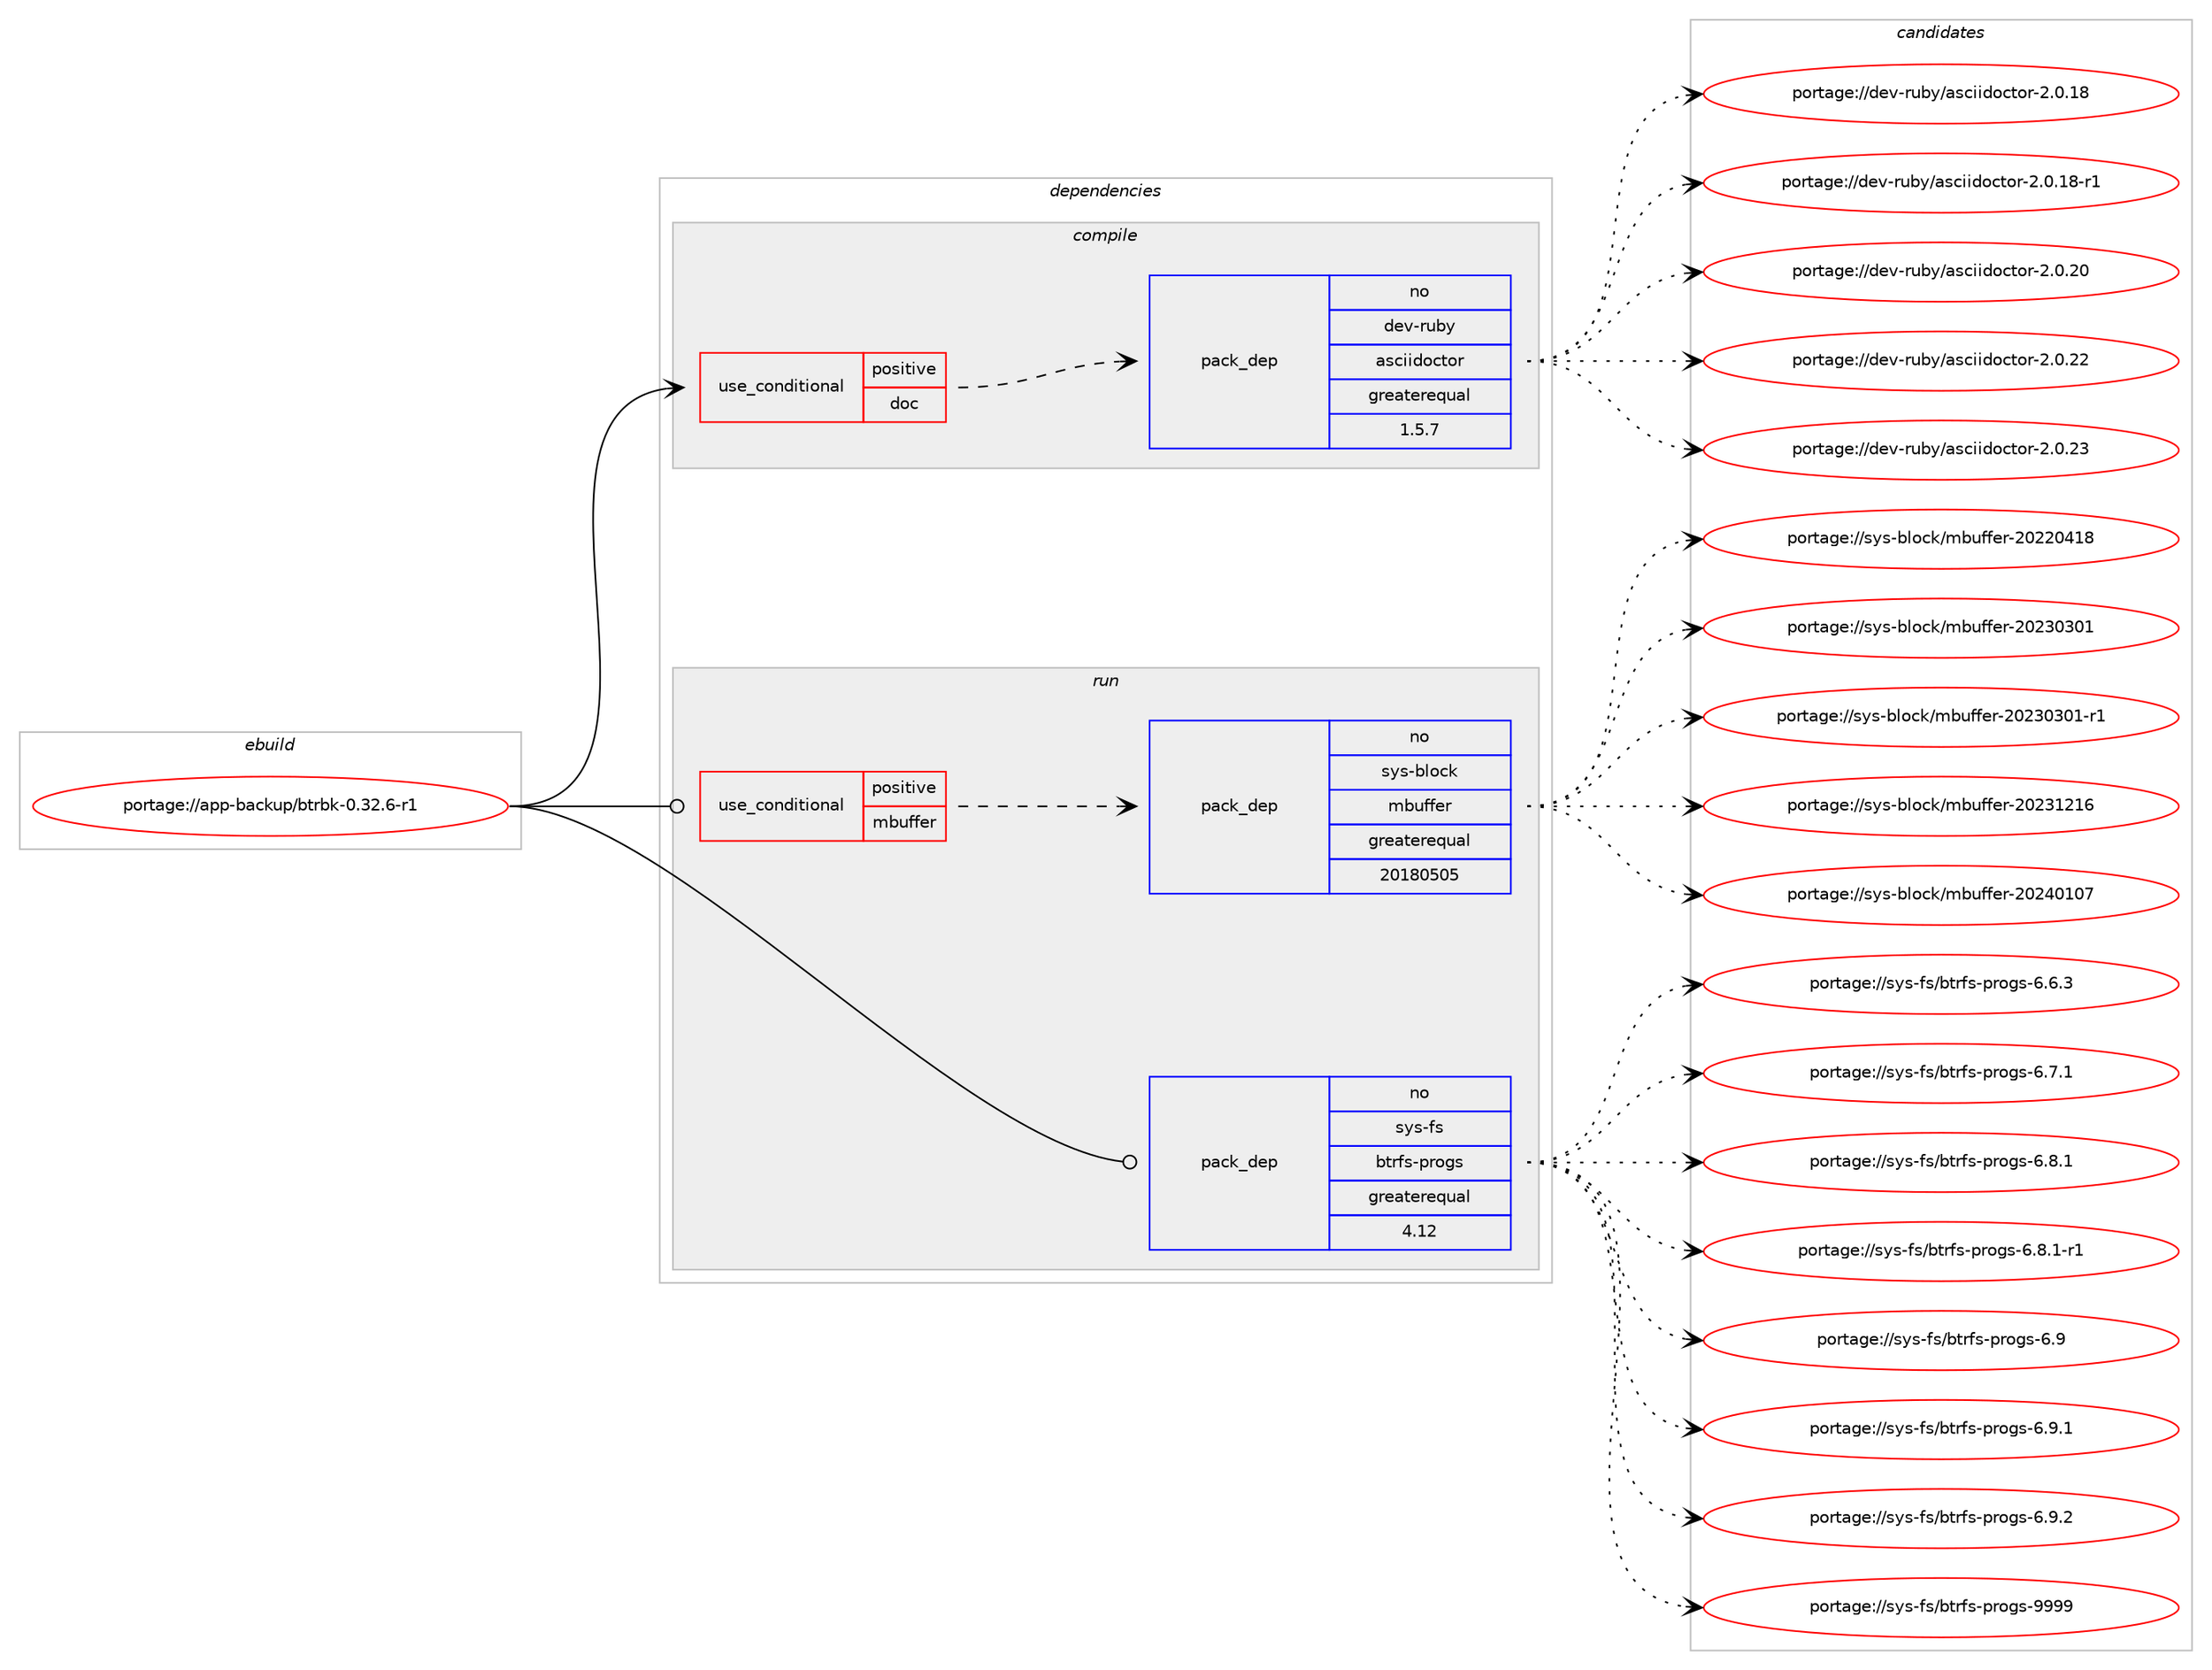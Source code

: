 digraph prolog {

# *************
# Graph options
# *************

newrank=true;
concentrate=true;
compound=true;
graph [rankdir=LR,fontname=Helvetica,fontsize=10,ranksep=1.5];#, ranksep=2.5, nodesep=0.2];
edge  [arrowhead=vee];
node  [fontname=Helvetica,fontsize=10];

# **********
# The ebuild
# **********

subgraph cluster_leftcol {
color=gray;
rank=same;
label=<<i>ebuild</i>>;
id [label="portage://app-backup/btrbk-0.32.6-r1", color=red, width=4, href="../app-backup/btrbk-0.32.6-r1.svg"];
}

# ****************
# The dependencies
# ****************

subgraph cluster_midcol {
color=gray;
label=<<i>dependencies</i>>;
subgraph cluster_compile {
fillcolor="#eeeeee";
style=filled;
label=<<i>compile</i>>;
subgraph cond2522 {
dependency3789 [label=<<TABLE BORDER="0" CELLBORDER="1" CELLSPACING="0" CELLPADDING="4"><TR><TD ROWSPAN="3" CELLPADDING="10">use_conditional</TD></TR><TR><TD>positive</TD></TR><TR><TD>doc</TD></TR></TABLE>>, shape=none, color=red];
subgraph pack1222 {
dependency3790 [label=<<TABLE BORDER="0" CELLBORDER="1" CELLSPACING="0" CELLPADDING="4" WIDTH="220"><TR><TD ROWSPAN="6" CELLPADDING="30">pack_dep</TD></TR><TR><TD WIDTH="110">no</TD></TR><TR><TD>dev-ruby</TD></TR><TR><TD>asciidoctor</TD></TR><TR><TD>greaterequal</TD></TR><TR><TD>1.5.7</TD></TR></TABLE>>, shape=none, color=blue];
}
dependency3789:e -> dependency3790:w [weight=20,style="dashed",arrowhead="vee"];
}
id:e -> dependency3789:w [weight=20,style="solid",arrowhead="vee"];
}
subgraph cluster_compileandrun {
fillcolor="#eeeeee";
style=filled;
label=<<i>compile and run</i>>;
}
subgraph cluster_run {
fillcolor="#eeeeee";
style=filled;
label=<<i>run</i>>;
subgraph cond2523 {
dependency3791 [label=<<TABLE BORDER="0" CELLBORDER="1" CELLSPACING="0" CELLPADDING="4"><TR><TD ROWSPAN="3" CELLPADDING="10">use_conditional</TD></TR><TR><TD>positive</TD></TR><TR><TD>mbuffer</TD></TR></TABLE>>, shape=none, color=red];
subgraph pack1223 {
dependency3792 [label=<<TABLE BORDER="0" CELLBORDER="1" CELLSPACING="0" CELLPADDING="4" WIDTH="220"><TR><TD ROWSPAN="6" CELLPADDING="30">pack_dep</TD></TR><TR><TD WIDTH="110">no</TD></TR><TR><TD>sys-block</TD></TR><TR><TD>mbuffer</TD></TR><TR><TD>greaterequal</TD></TR><TR><TD>20180505</TD></TR></TABLE>>, shape=none, color=blue];
}
dependency3791:e -> dependency3792:w [weight=20,style="dashed",arrowhead="vee"];
}
id:e -> dependency3791:w [weight=20,style="solid",arrowhead="odot"];
# *** BEGIN UNKNOWN DEPENDENCY TYPE (TODO) ***
# id -> package_dependency(portage://app-backup/btrbk-0.32.6-r1,run,no,dev-lang,perl,none,[,,],[],[])
# *** END UNKNOWN DEPENDENCY TYPE (TODO) ***

subgraph pack1224 {
dependency3793 [label=<<TABLE BORDER="0" CELLBORDER="1" CELLSPACING="0" CELLPADDING="4" WIDTH="220"><TR><TD ROWSPAN="6" CELLPADDING="30">pack_dep</TD></TR><TR><TD WIDTH="110">no</TD></TR><TR><TD>sys-fs</TD></TR><TR><TD>btrfs-progs</TD></TR><TR><TD>greaterequal</TD></TR><TR><TD>4.12</TD></TR></TABLE>>, shape=none, color=blue];
}
id:e -> dependency3793:w [weight=20,style="solid",arrowhead="odot"];
# *** BEGIN UNKNOWN DEPENDENCY TYPE (TODO) ***
# id -> package_dependency(portage://app-backup/btrbk-0.32.6-r1,run,no,virtual,openssh,none,[,,],[],[])
# *** END UNKNOWN DEPENDENCY TYPE (TODO) ***

}
}

# **************
# The candidates
# **************

subgraph cluster_choices {
rank=same;
color=gray;
label=<<i>candidates</i>>;

subgraph choice1222 {
color=black;
nodesep=1;
choice10010111845114117981214797115991051051001119911611111445504648464956 [label="portage://dev-ruby/asciidoctor-2.0.18", color=red, width=4,href="../dev-ruby/asciidoctor-2.0.18.svg"];
choice100101118451141179812147971159910510510011199116111114455046484649564511449 [label="portage://dev-ruby/asciidoctor-2.0.18-r1", color=red, width=4,href="../dev-ruby/asciidoctor-2.0.18-r1.svg"];
choice10010111845114117981214797115991051051001119911611111445504648465048 [label="portage://dev-ruby/asciidoctor-2.0.20", color=red, width=4,href="../dev-ruby/asciidoctor-2.0.20.svg"];
choice10010111845114117981214797115991051051001119911611111445504648465050 [label="portage://dev-ruby/asciidoctor-2.0.22", color=red, width=4,href="../dev-ruby/asciidoctor-2.0.22.svg"];
choice10010111845114117981214797115991051051001119911611111445504648465051 [label="portage://dev-ruby/asciidoctor-2.0.23", color=red, width=4,href="../dev-ruby/asciidoctor-2.0.23.svg"];
dependency3790:e -> choice10010111845114117981214797115991051051001119911611111445504648464956:w [style=dotted,weight="100"];
dependency3790:e -> choice100101118451141179812147971159910510510011199116111114455046484649564511449:w [style=dotted,weight="100"];
dependency3790:e -> choice10010111845114117981214797115991051051001119911611111445504648465048:w [style=dotted,weight="100"];
dependency3790:e -> choice10010111845114117981214797115991051051001119911611111445504648465050:w [style=dotted,weight="100"];
dependency3790:e -> choice10010111845114117981214797115991051051001119911611111445504648465051:w [style=dotted,weight="100"];
}
subgraph choice1223 {
color=black;
nodesep=1;
choice1151211154598108111991074710998117102102101114455048505048524956 [label="portage://sys-block/mbuffer-20220418", color=red, width=4,href="../sys-block/mbuffer-20220418.svg"];
choice1151211154598108111991074710998117102102101114455048505148514849 [label="portage://sys-block/mbuffer-20230301", color=red, width=4,href="../sys-block/mbuffer-20230301.svg"];
choice11512111545981081119910747109981171021021011144550485051485148494511449 [label="portage://sys-block/mbuffer-20230301-r1", color=red, width=4,href="../sys-block/mbuffer-20230301-r1.svg"];
choice1151211154598108111991074710998117102102101114455048505149504954 [label="portage://sys-block/mbuffer-20231216", color=red, width=4,href="../sys-block/mbuffer-20231216.svg"];
choice1151211154598108111991074710998117102102101114455048505248494855 [label="portage://sys-block/mbuffer-20240107", color=red, width=4,href="../sys-block/mbuffer-20240107.svg"];
dependency3792:e -> choice1151211154598108111991074710998117102102101114455048505048524956:w [style=dotted,weight="100"];
dependency3792:e -> choice1151211154598108111991074710998117102102101114455048505148514849:w [style=dotted,weight="100"];
dependency3792:e -> choice11512111545981081119910747109981171021021011144550485051485148494511449:w [style=dotted,weight="100"];
dependency3792:e -> choice1151211154598108111991074710998117102102101114455048505149504954:w [style=dotted,weight="100"];
dependency3792:e -> choice1151211154598108111991074710998117102102101114455048505248494855:w [style=dotted,weight="100"];
}
subgraph choice1224 {
color=black;
nodesep=1;
choice11512111545102115479811611410211545112114111103115455446544651 [label="portage://sys-fs/btrfs-progs-6.6.3", color=red, width=4,href="../sys-fs/btrfs-progs-6.6.3.svg"];
choice11512111545102115479811611410211545112114111103115455446554649 [label="portage://sys-fs/btrfs-progs-6.7.1", color=red, width=4,href="../sys-fs/btrfs-progs-6.7.1.svg"];
choice11512111545102115479811611410211545112114111103115455446564649 [label="portage://sys-fs/btrfs-progs-6.8.1", color=red, width=4,href="../sys-fs/btrfs-progs-6.8.1.svg"];
choice115121115451021154798116114102115451121141111031154554465646494511449 [label="portage://sys-fs/btrfs-progs-6.8.1-r1", color=red, width=4,href="../sys-fs/btrfs-progs-6.8.1-r1.svg"];
choice1151211154510211547981161141021154511211411110311545544657 [label="portage://sys-fs/btrfs-progs-6.9", color=red, width=4,href="../sys-fs/btrfs-progs-6.9.svg"];
choice11512111545102115479811611410211545112114111103115455446574649 [label="portage://sys-fs/btrfs-progs-6.9.1", color=red, width=4,href="../sys-fs/btrfs-progs-6.9.1.svg"];
choice11512111545102115479811611410211545112114111103115455446574650 [label="portage://sys-fs/btrfs-progs-6.9.2", color=red, width=4,href="../sys-fs/btrfs-progs-6.9.2.svg"];
choice115121115451021154798116114102115451121141111031154557575757 [label="portage://sys-fs/btrfs-progs-9999", color=red, width=4,href="../sys-fs/btrfs-progs-9999.svg"];
dependency3793:e -> choice11512111545102115479811611410211545112114111103115455446544651:w [style=dotted,weight="100"];
dependency3793:e -> choice11512111545102115479811611410211545112114111103115455446554649:w [style=dotted,weight="100"];
dependency3793:e -> choice11512111545102115479811611410211545112114111103115455446564649:w [style=dotted,weight="100"];
dependency3793:e -> choice115121115451021154798116114102115451121141111031154554465646494511449:w [style=dotted,weight="100"];
dependency3793:e -> choice1151211154510211547981161141021154511211411110311545544657:w [style=dotted,weight="100"];
dependency3793:e -> choice11512111545102115479811611410211545112114111103115455446574649:w [style=dotted,weight="100"];
dependency3793:e -> choice11512111545102115479811611410211545112114111103115455446574650:w [style=dotted,weight="100"];
dependency3793:e -> choice115121115451021154798116114102115451121141111031154557575757:w [style=dotted,weight="100"];
}
}

}
